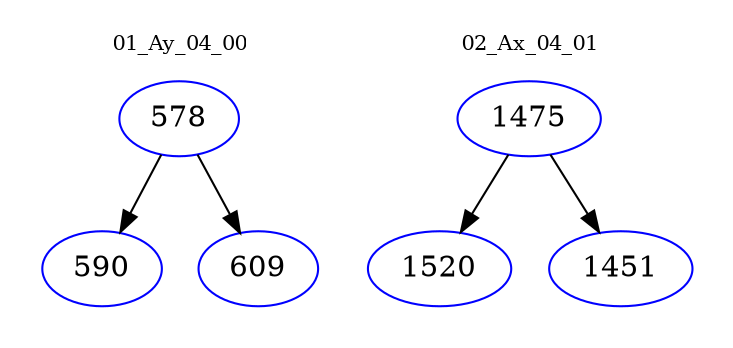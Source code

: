 digraph{
subgraph cluster_0 {
color = white
label = "01_Ay_04_00";
fontsize=10;
T0_578 [label="578", color="blue"]
T0_578 -> T0_590 [color="black"]
T0_590 [label="590", color="blue"]
T0_578 -> T0_609 [color="black"]
T0_609 [label="609", color="blue"]
}
subgraph cluster_1 {
color = white
label = "02_Ax_04_01";
fontsize=10;
T1_1475 [label="1475", color="blue"]
T1_1475 -> T1_1520 [color="black"]
T1_1520 [label="1520", color="blue"]
T1_1475 -> T1_1451 [color="black"]
T1_1451 [label="1451", color="blue"]
}
}
